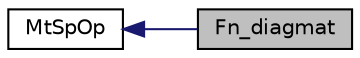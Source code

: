 digraph "Fn_diagmat"
{
  edge [fontname="Helvetica",fontsize="10",labelfontname="Helvetica",labelfontsize="10"];
  node [fontname="Helvetica",fontsize="10",shape=record];
  rankdir=LR;
  Node0 [label="Fn_diagmat",height=0.2,width=0.4,color="black", fillcolor="grey75", style="filled" fontcolor="black"];
  Node1 [label="MtSpOp",height=0.2,width=0.4,color="black", fillcolor="white", style="filled",URL="$group__mt_sp_op.html"];
  Node1->Node0 [shape=plaintext, color="midnightblue", dir="back", style="solid"];
}
